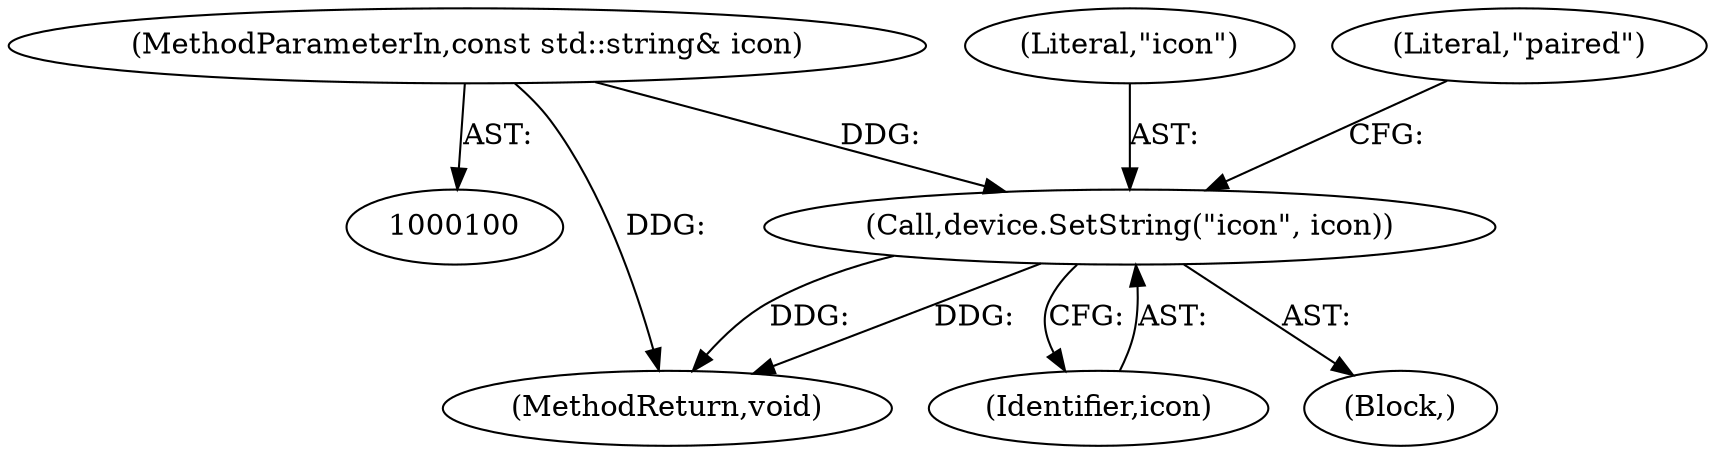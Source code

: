 digraph "1_Chrome_0a38f71865b63025dce4de1f8cca71979c48d14d_3@del" {
"1000114" [label="(Call,device.SetString(\"icon\", icon))"];
"1000103" [label="(MethodParameterIn,const std::string& icon)"];
"1000115" [label="(Literal,\"icon\")"];
"1000118" [label="(Literal,\"paired\")"];
"1000114" [label="(Call,device.SetString(\"icon\", icon))"];
"1000106" [label="(Block,)"];
"1000126" [label="(MethodReturn,void)"];
"1000103" [label="(MethodParameterIn,const std::string& icon)"];
"1000116" [label="(Identifier,icon)"];
"1000114" -> "1000106"  [label="AST: "];
"1000114" -> "1000116"  [label="CFG: "];
"1000115" -> "1000114"  [label="AST: "];
"1000116" -> "1000114"  [label="AST: "];
"1000118" -> "1000114"  [label="CFG: "];
"1000114" -> "1000126"  [label="DDG: "];
"1000114" -> "1000126"  [label="DDG: "];
"1000103" -> "1000114"  [label="DDG: "];
"1000103" -> "1000100"  [label="AST: "];
"1000103" -> "1000126"  [label="DDG: "];
}
